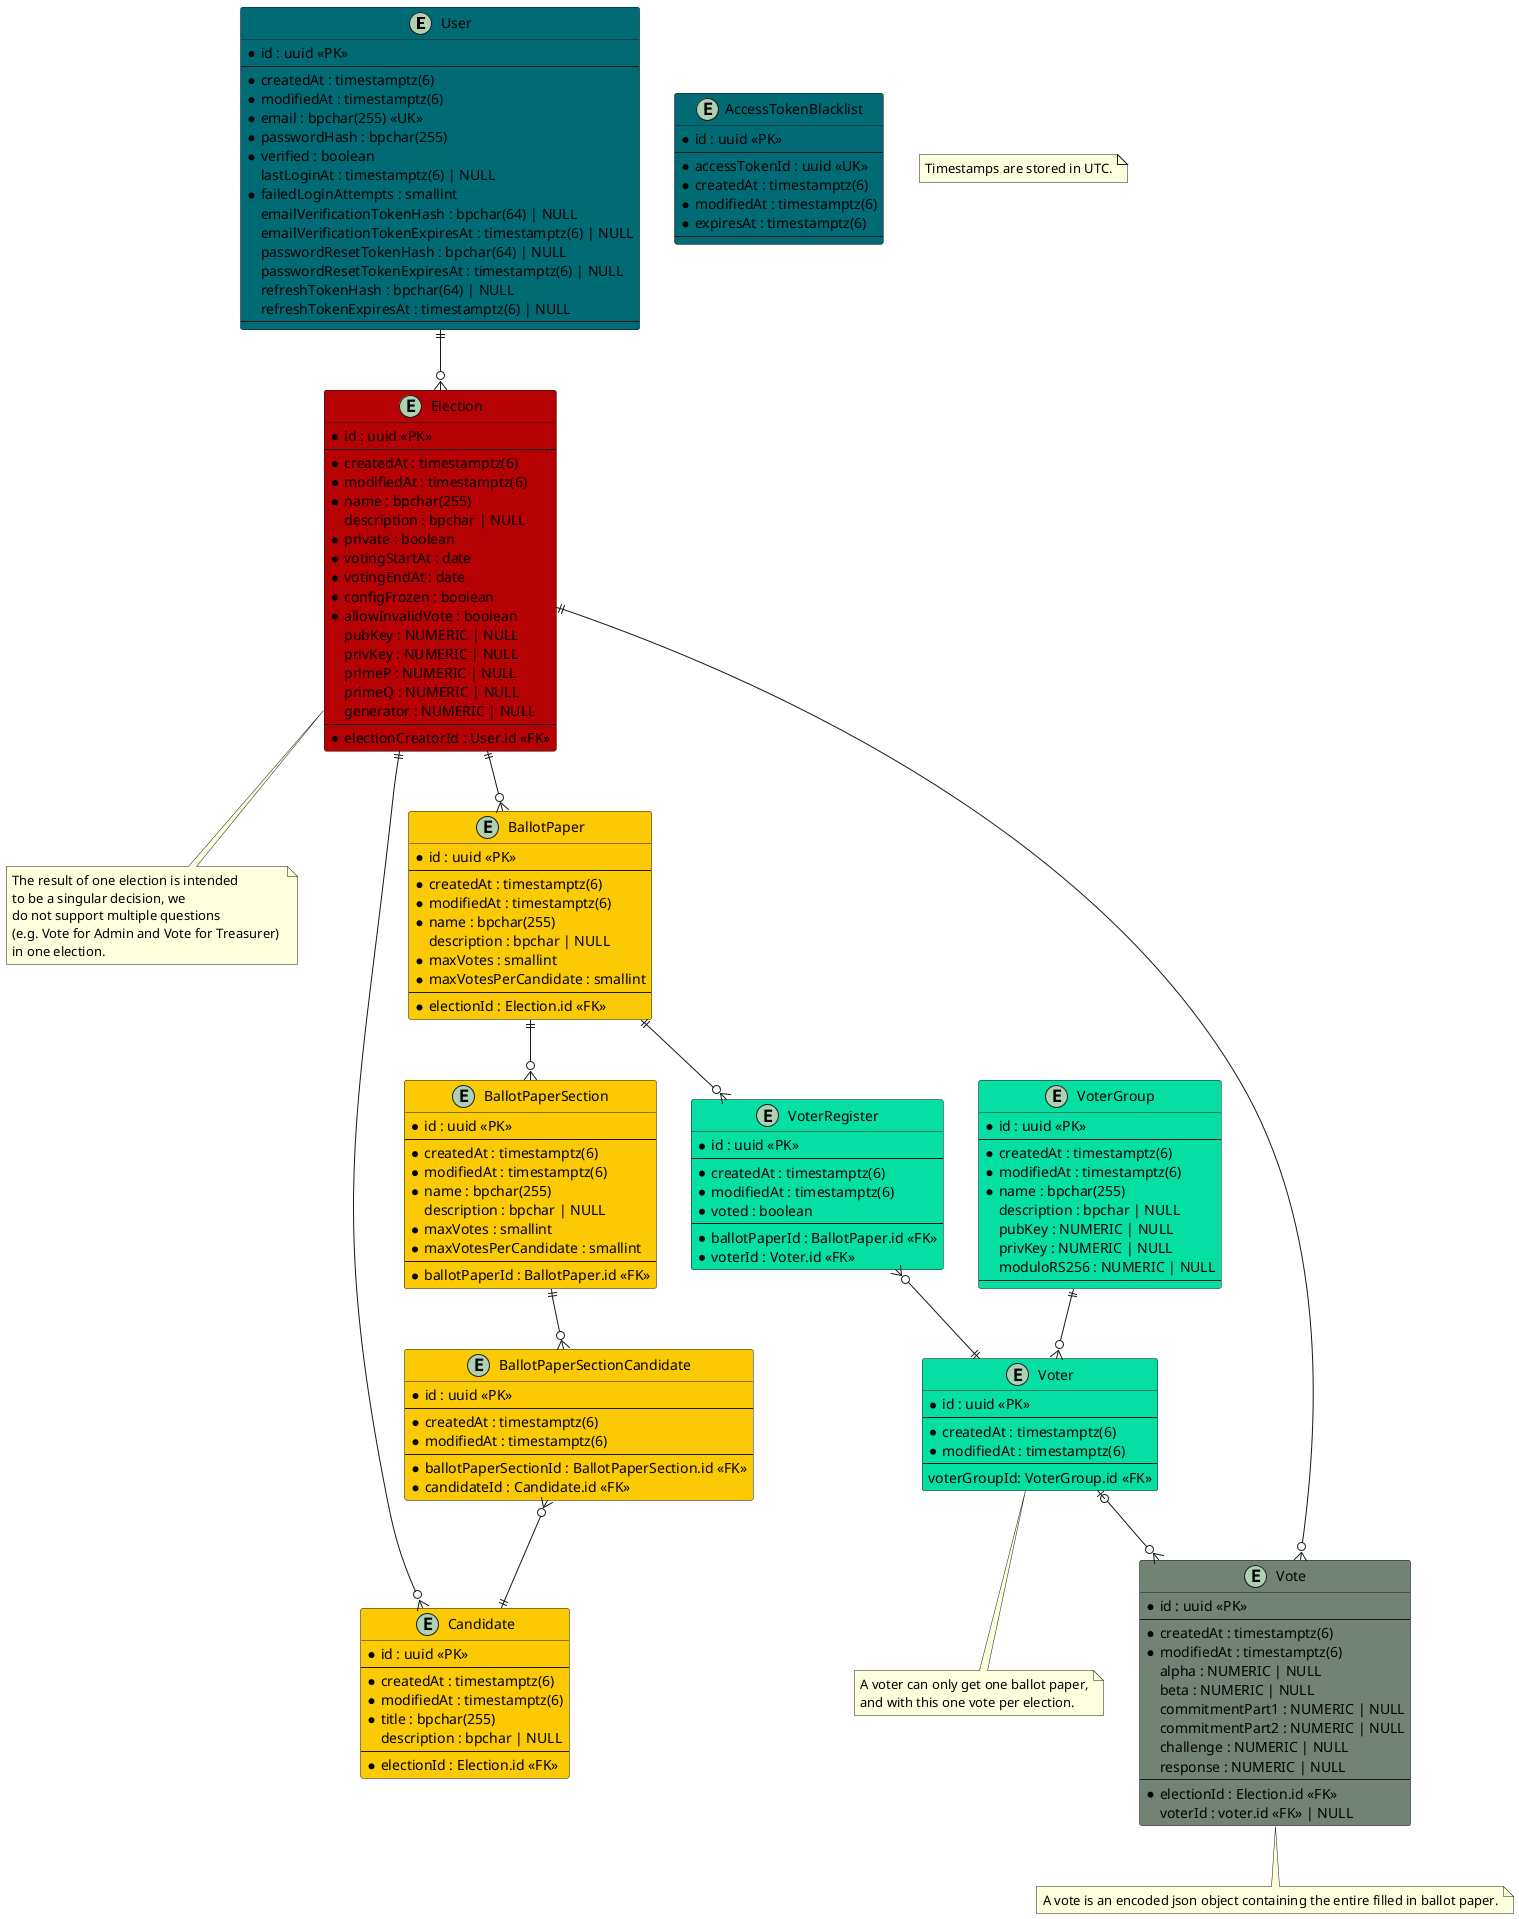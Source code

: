 @startuml dataModel

' The color codes are representing the different epics in GitHub.
' Same color codes as the used GitHub labels.

entity "User" as user #006b75 {
    * id : uuid <<PK>>
    --
    * createdAt : timestamptz(6)
    * modifiedAt : timestamptz(6)
    * email : bpchar(255) <<UK>>
    * passwordHash : bpchar(255)
    * verified : boolean
    lastLoginAt : timestamptz(6) | NULL
    ' failed login attempts get reset on successful login
    * failedLoginAttempts : smallint
    emailVerificationTokenHash : bpchar(64) | NULL
    emailVerificationTokenExpiresAt : timestamptz(6) | NULL
    passwordResetTokenHash : bpchar(64) | NULL
    passwordResetTokenExpiresAt : timestamptz(6) | NULL
    refreshTokenHash : bpchar(64) | NULL
    refreshTokenExpiresAt : timestamptz(6) | NULL
    --
}

entity "AccessTokenBlacklist" as jwtBlacklist #006b75 {
    ' this table is used to store blacklisted access tokens
    ' The jti is 36 characters long if we use UUIDv4
    * id : uuid <<PK>>
    --
    * accessTokenId : uuid <<UK>>
    * createdAt : timestamptz(6)
    * modifiedAt : timestamptz(6)
    * expiresAt : timestamptz(6)
    --
}

entity "Election" as elections #b60205 {
    * id : uuid <<PK>>
    --
    * createdAt : timestamptz(6)
    * modifiedAt : timestamptz(6)
    * name : bpchar(255)
    description : bpchar | NULL
    * private : boolean
    * votingStartAt : date
    * votingEndAt : date
    * configFrozen : boolean
    * allowInvalidVote : boolean
    ' Is there a use case for `votesCounted`?
    ' * votesCounted : boolean
    ' Computed values such as validVotes and invalidVotes are critical - do we really want to store them?
    ' validVotes : integer | NULL
    ' invalidVotes : integer | NULL
    pubKey : NUMERIC | NULL
    privKey : NUMERIC | NULL
    primeP : NUMERIC | NULL
    primeQ : NUMERIC | NULL
    generator : NUMERIC | NULL
    --
    * electionCreatorId : User.id <<FK>>
}

note as N2
The result of one election is intended 
to be a singular decision, we 
do not support multiple questions 
(e.g. Vote for Admin and Vote for Treasurer) 
in one election.
end note

entity "BallotPaper" as ballotPapers #fbca04 {
    * id : uuid <<PK>>
    --
    * createdAt : timestamptz(6)
    * modifiedAt : timestamptz(6)
    * name : bpchar(255)
    description : bpchar | NULL
    * maxVotes : smallint
    * maxVotesPerCandidate : smallint
    --
    * electionId : Election.id <<FK>>
}

entity "BallotPaperSection" as ballotPaperSections #fbca04 {
    * id : uuid <<PK>>
    --
    * createdAt : timestamptz(6)
    * modifiedAt : timestamptz(6)
    * name : bpchar(255)
    description : bpchar | NULL
    * maxVotes : smallint
    * maxVotesPerCandidate : smallint
    --
    * ballotPaperId : BallotPaper.id <<FK>>
}
' note as C_2
' If at least two ballotPaperSections are created for one ballotPaper, 
' the name field of the ballotPaperSections is mandatory.
' end note

entity "BallotPaperSectionCandidate" as ballotPaperSectionCandidates #fbca04 {
    * id : uuid <<PK>>
    --
    * createdAt : timestamptz(6)
    * modifiedAt : timestamptz(6)
    --
    * ballotPaperSectionId : BallotPaperSection.id <<FK>>
    * candidateId : Candidate.id <<FK>>
}

entity "Candidate" as candidates #fbca04 {
    * id : uuid <<PK>>
    --
    * createdAt : timestamptz(6)
    * modifiedAt : timestamptz(6)
    * title : bpchar(255)
    description : bpchar | NULL
    --
    * electionId : Election.id <<FK>>
}

entity "Vote" as votes #728376 {
    * id : uuid <<PK>>
    --
    * createdAt : timestamptz(6)
    * modifiedAt : timestamptz(6)
    alpha : NUMERIC | NULL
    beta : NUMERIC | NULL
    commitmentPart1 : NUMERIC | NULL
    commitmentPart2 : NUMERIC | NULL
    challenge : NUMERIC | NULL
    response : NUMERIC | NULL
    --
    * electionId : Election.id <<FK>>
    ' if the vote isn't secret, voter can be saved
    voterId : voter.id <<FK>> | NULL
}
note as N4
A vote is an encoded json object containing the entire filled in ballot paper.
end note

entity "VoterRegister" as voterRegisters #05DFA3 {
    * id : uuid <<PK>>
    --
    * createdAt : timestamptz(6)
    * modifiedAt : timestamptz(6)
    * voted : boolean
    --
    * ballotPaperId : BallotPaper.id <<FK>>
    * voterId : Voter.id <<FK>>
}

entity "Voter" as voters #05DFA3 {
    * id : uuid <<PK>>
    --
    * createdAt : timestamptz(6)
    * modifiedAt : timestamptz(6)
    --
    voterGroupId: VoterGroup.id <<FK>>
}
note as N3
A voter can only get one ballot paper,
and with this one vote per election.
end note

entity "VoterGroup" as voterGroups #05DFA3 {
    * id : uuid <<PK>>
    --
    * createdAt : timestamptz(6)
    * modifiedAt : timestamptz(6)
    * name : bpchar(255)
    description : bpchar | NULL
    pubKey : NUMERIC | NULL
    privKey : NUMERIC | NULL
    moduloRS256 : NUMERIC | NULL
    --
}

note as N1
Timestamps are stored in UTC.
end note

user ||--o{ elections
elections ||--o{ ballotPapers
elections -- N2
elections ||--o{ candidates
ballotPapers ||--o{ voterRegisters
voterRegisters }o--|| voters
ballotPapers ||--o{ ballotPaperSections
' ballotPaperSections -- C_2
ballotPaperSections ||--o{ ballotPaperSectionCandidates
ballotPaperSectionCandidates }o--|| candidates
votes }o--|| elections
voters |o--o{ votes
voterGroups ||--o{ voters
voters -- N3
votes -- N4


@enduml